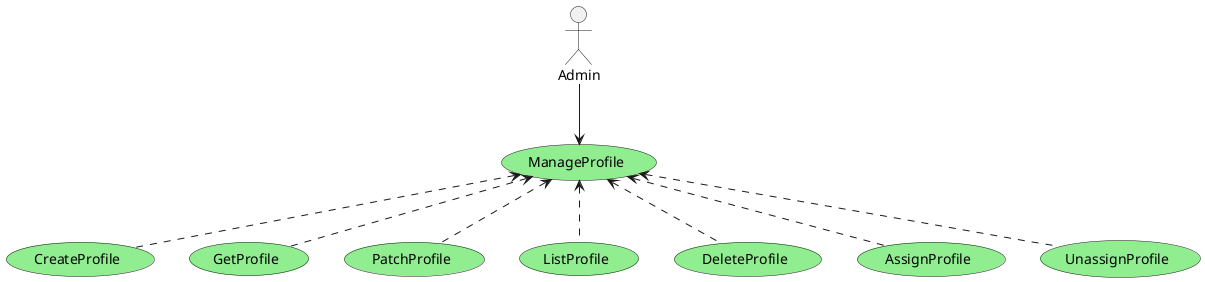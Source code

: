 @startuml Use Case

actor Admin

usecase ManageProfile #LightGreen
usecase CreateProfile #LightGreen
usecase GetProfile #LightGreen
usecase PatchProfile #LightGreen
usecase ListProfile #LightGreen
usecase DeleteProfile #LightGreen
usecase AssignProfile #LightGreen
usecase UnassignProfile #LightGreen

Admin --> (ManageProfile) 
(ManageProfile) <.d. (AssignProfile) 
(ManageProfile) <.d. (UnassignProfile) 
(ManageProfile) <.d. (CreateProfile) 
(ManageProfile) <.d. (PatchProfile) 
(ManageProfile) <.d. (DeleteProfile) 
(ManageProfile) <.d. (ListProfile) 
(ManageProfile) <.d. (GetProfile) 

@enduml